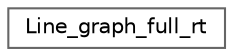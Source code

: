 digraph "Graphical Class Hierarchy"
{
 // LATEX_PDF_SIZE
  bgcolor="transparent";
  edge [fontname=Helvetica,fontsize=10,labelfontname=Helvetica,labelfontsize=10];
  node [fontname=Helvetica,fontsize=10,shape=box,height=0.2,width=0.4];
  rankdir="LR";
  Node0 [id="Node000000",label="Line_graph_full_rt",height=0.2,width=0.4,color="grey40", fillcolor="white", style="filled",URL="$structLine__graph__full__rt.html",tooltip=" "];
}
